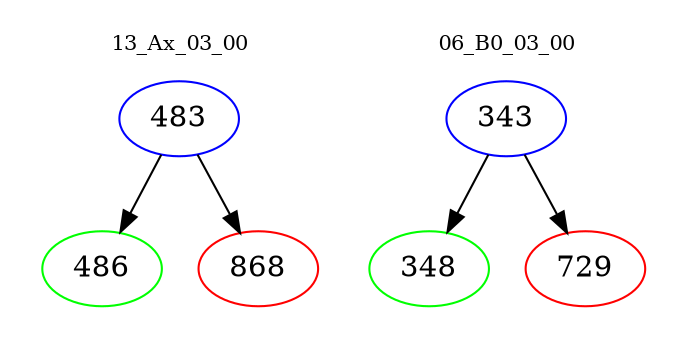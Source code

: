 digraph{
subgraph cluster_0 {
color = white
label = "13_Ax_03_00";
fontsize=10;
T0_483 [label="483", color="blue"]
T0_483 -> T0_486 [color="black"]
T0_486 [label="486", color="green"]
T0_483 -> T0_868 [color="black"]
T0_868 [label="868", color="red"]
}
subgraph cluster_1 {
color = white
label = "06_B0_03_00";
fontsize=10;
T1_343 [label="343", color="blue"]
T1_343 -> T1_348 [color="black"]
T1_348 [label="348", color="green"]
T1_343 -> T1_729 [color="black"]
T1_729 [label="729", color="red"]
}
}
